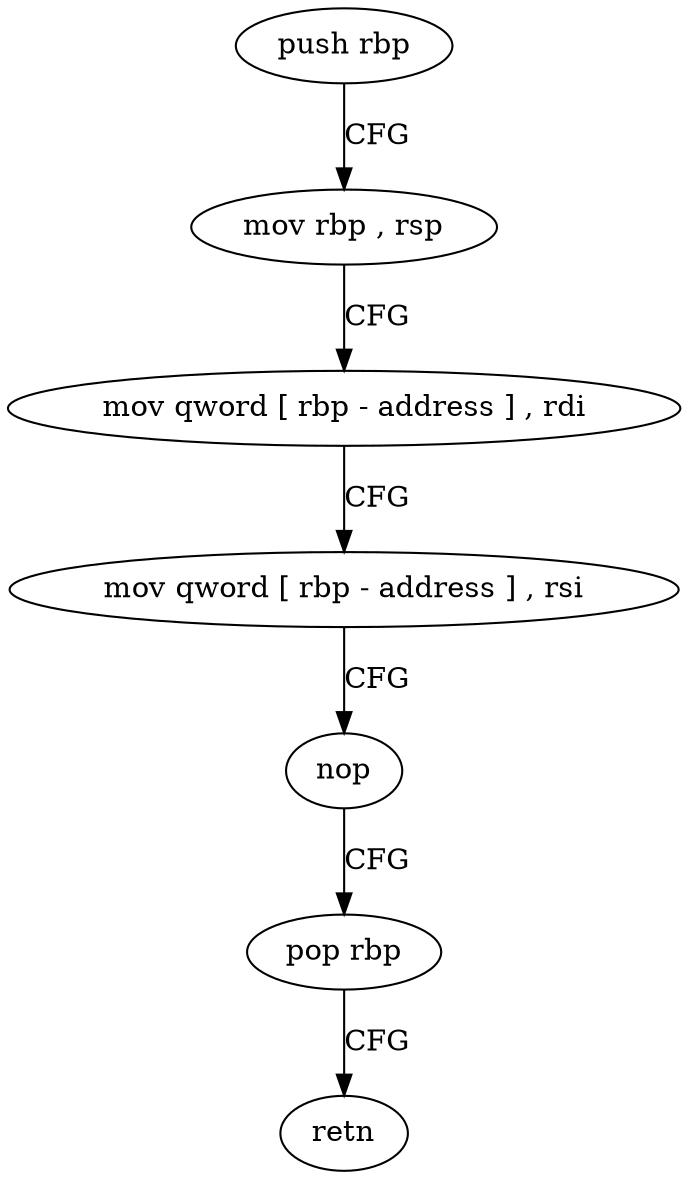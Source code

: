 digraph "func" {
"4426699" [label = "push rbp" ]
"4426700" [label = "mov rbp , rsp" ]
"4426703" [label = "mov qword [ rbp - address ] , rdi" ]
"4426707" [label = "mov qword [ rbp - address ] , rsi" ]
"4426711" [label = "nop" ]
"4426712" [label = "pop rbp" ]
"4426713" [label = "retn" ]
"4426699" -> "4426700" [ label = "CFG" ]
"4426700" -> "4426703" [ label = "CFG" ]
"4426703" -> "4426707" [ label = "CFG" ]
"4426707" -> "4426711" [ label = "CFG" ]
"4426711" -> "4426712" [ label = "CFG" ]
"4426712" -> "4426713" [ label = "CFG" ]
}
